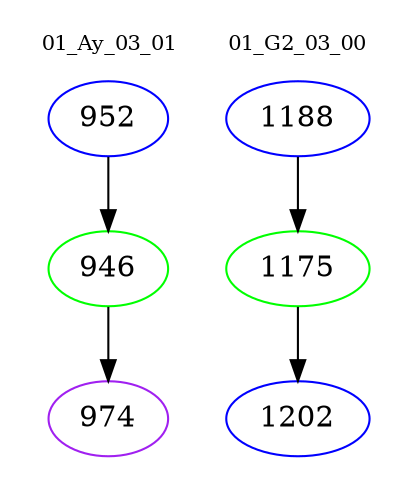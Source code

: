 digraph{
subgraph cluster_0 {
color = white
label = "01_Ay_03_01";
fontsize=10;
T0_952 [label="952", color="blue"]
T0_952 -> T0_946 [color="black"]
T0_946 [label="946", color="green"]
T0_946 -> T0_974 [color="black"]
T0_974 [label="974", color="purple"]
}
subgraph cluster_1 {
color = white
label = "01_G2_03_00";
fontsize=10;
T1_1188 [label="1188", color="blue"]
T1_1188 -> T1_1175 [color="black"]
T1_1175 [label="1175", color="green"]
T1_1175 -> T1_1202 [color="black"]
T1_1202 [label="1202", color="blue"]
}
}
